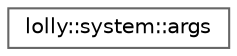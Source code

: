 digraph "Graphical Class Hierarchy"
{
 // LATEX_PDF_SIZE
  bgcolor="transparent";
  edge [fontname=Helvetica,fontsize=10,labelfontname=Helvetica,labelfontsize=10];
  node [fontname=Helvetica,fontsize=10,shape=box,height=0.2,width=0.4];
  rankdir="LR";
  Node0 [id="Node000000",label="lolly::system::args",height=0.2,width=0.4,color="grey40", fillcolor="white", style="filled",URL="$classlolly_1_1system_1_1args.html",tooltip=" "];
}
